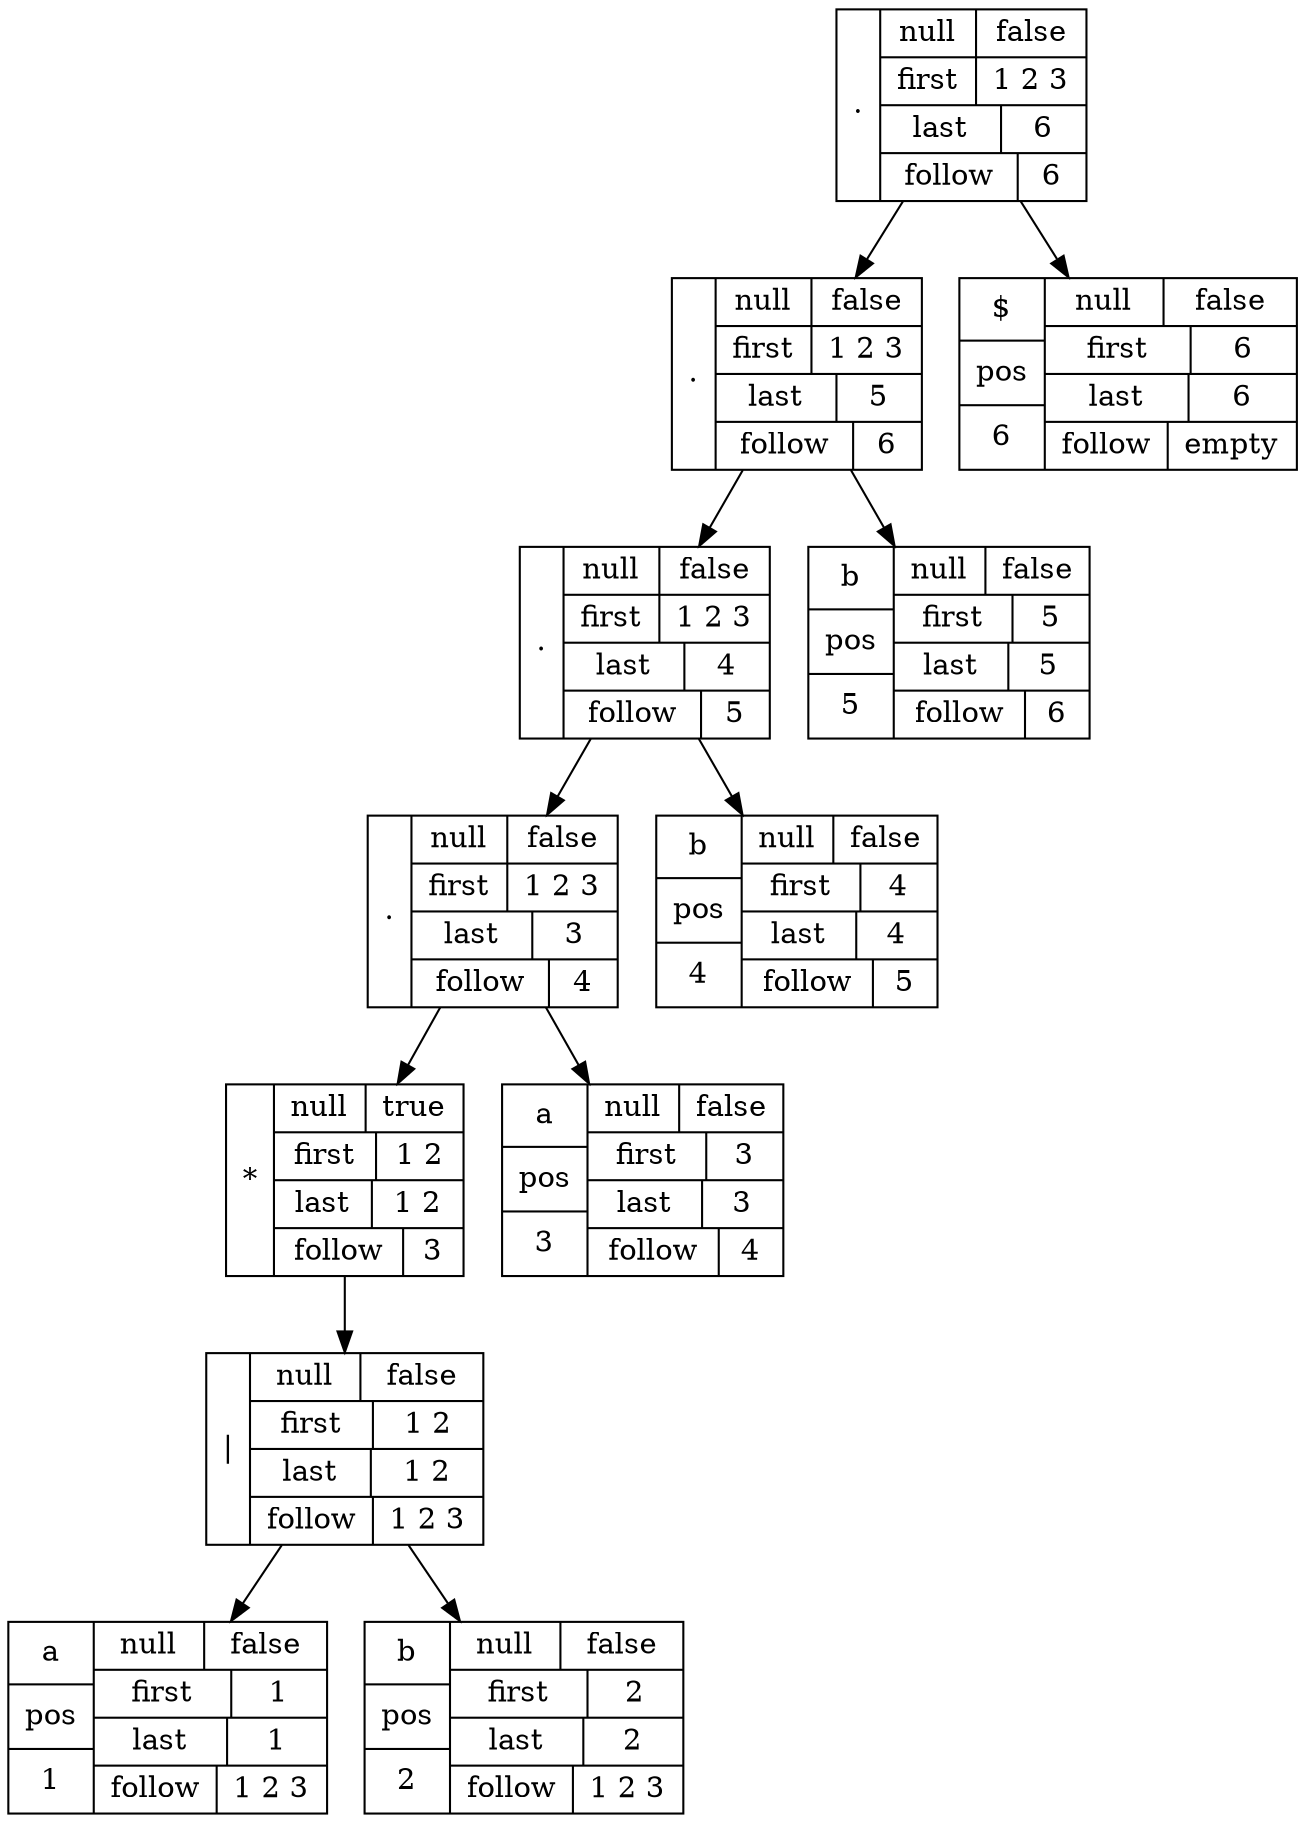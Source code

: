 digraph  G {
node_0 [shape=record,label=".|{{null|false}|{first|1 2 3 }|{last|6 }|{follow|6 }}"]
node_0  -> node_1;
node_0  -> node_2;
node_1 [shape=record,label=".|{{null|false}|{first|1 2 3 }|{last|5 }|{follow|6 }}"]
node_1  -> node_3;
node_1  -> node_4;
node_3 [shape=record,label=".|{{null|false}|{first|1 2 3 }|{last|4 }|{follow|5 }}"]
node_3  -> node_5;
node_3  -> node_6;
node_5 [shape=record,label=".|{{null|false}|{first|1 2 3 }|{last|3 }|{follow|4 }}"]
node_5  -> node_7;
node_5  -> node_8;
node_7 [shape=record,label="*|{{null|true}|{first|1 2 }|{last|1 2 }|{follow|3 }}"]
node_7  -> node_9;
node_9 [shape=record,label="\||{{null|false}|{first|1 2 }|{last|1 2 }|{follow|1 2 3 }}"]
node_9  -> node_10;
node_9  -> node_11;
node_10 [shape=record,label="{a|pos|1}|{{null|false}|{first|1 }|{last|1 }|{follow|1 2 3 }}"]
node_11 [shape=record,label="{b|pos|2}|{{null|false}|{first|2 }|{last|2 }|{follow|1 2 3 }}"]
node_8 [shape=record,label="{a|pos|3}|{{null|false}|{first|3 }|{last|3 }|{follow|4 }}"]
node_6 [shape=record,label="{b|pos|4}|{{null|false}|{first|4 }|{last|4 }|{follow|5 }}"]
node_4 [shape=record,label="{b|pos|5}|{{null|false}|{first|5 }|{last|5 }|{follow|6 }}"]
node_2 [shape=record,label="{$|pos|6}|{{null|false}|{first|6 }|{last|6 }|{follow|empty}}"]
}
